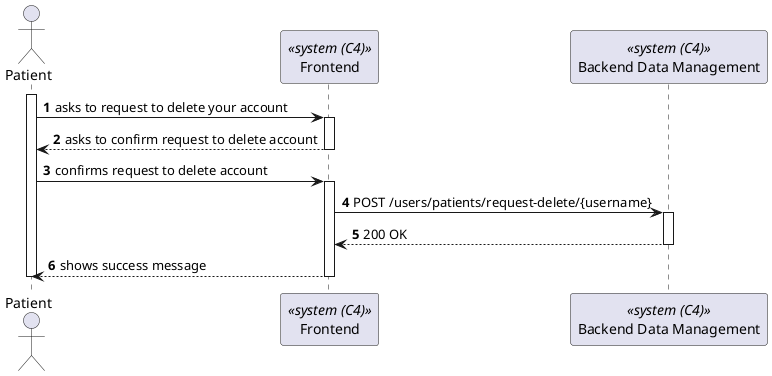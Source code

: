 @startuml process-view
autonumber

actor "Patient" as Patient
participant Frontend as "Frontend" <<system (C4)>>
participant BackendDataManagement as "Backend Data Management" <<system (C4)>>

activate Patient

    Patient -> Frontend : asks to request to delete your account

    activate Frontend
        Frontend --> Patient : asks to confirm request to delete account
    
    deactivate Frontend

    Patient -> Frontend : confirms request to delete account

    activate Frontend
    
        Frontend-> BackendDataManagement : POST /users/patients/request-delete/{username}
        activate BackendDataManagement

            Frontend <-- BackendDataManagement : 200 OK

        deactivate BackendDataManagement

    Frontend --> Patient : shows success message
    
    deactivate Frontend
deactivate Patient

@enduml